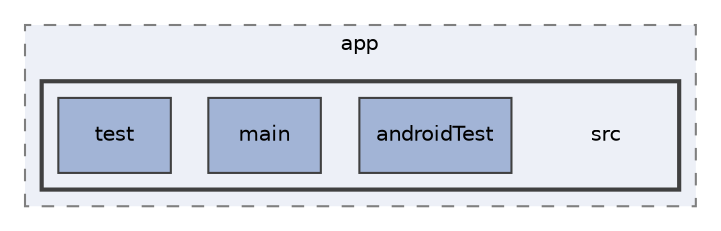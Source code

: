 digraph "C:/Users/Ydrani/AndroidStudioProjects/android_mediatek/app/src"
{
 // LATEX_PDF_SIZE
  edge [fontname="Helvetica",fontsize="10",labelfontname="Helvetica",labelfontsize="10"];
  node [fontname="Helvetica",fontsize="10",shape=record];
  compound=true
  subgraph clusterdir_927fedaecdbd5b4849bd8bdf0ae71615 {
    graph [ bgcolor="#edf0f7", pencolor="grey50", style="filled,dashed,", label="app", fontname="Helvetica", fontsize="10", URL="dir_927fedaecdbd5b4849bd8bdf0ae71615.html"]
  subgraph clusterdir_6db662dc215db1fc44fbfac097a0856e {
    graph [ bgcolor="#edf0f7", pencolor="grey25", style="filled,bold,", label="", fontname="Helvetica", fontsize="10", URL="dir_6db662dc215db1fc44fbfac097a0856e.html"]
    dir_6db662dc215db1fc44fbfac097a0856e [shape=plaintext, label="src"];
  dir_5ccbc45840bc5069ef3ac4c88051fd34 [shape=box, label="androidTest", style="filled,", fillcolor="#a2b4d6", color="grey25", URL="dir_5ccbc45840bc5069ef3ac4c88051fd34.html"];
  dir_cc7fbe39f8628b9e2af4100cd83f2d4a [shape=box, label="main", style="filled,", fillcolor="#a2b4d6", color="grey25", URL="dir_cc7fbe39f8628b9e2af4100cd83f2d4a.html"];
  dir_9239999277a75d17de5f7c4caae19215 [shape=box, label="test", style="filled,", fillcolor="#a2b4d6", color="grey25", URL="dir_9239999277a75d17de5f7c4caae19215.html"];
  }
  }
}
